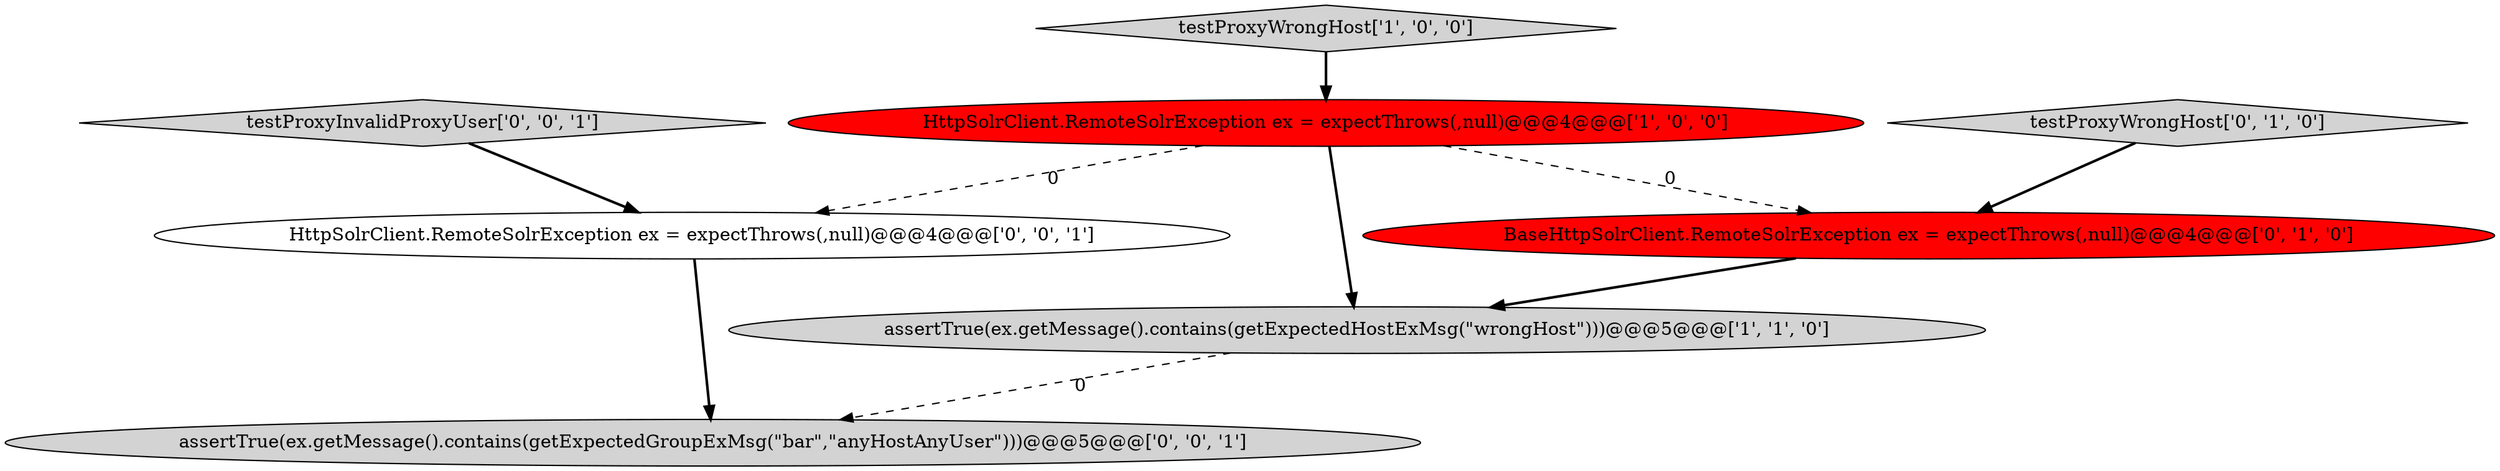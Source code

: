 digraph {
5 [style = filled, label = "testProxyInvalidProxyUser['0', '0', '1']", fillcolor = lightgray, shape = diamond image = "AAA0AAABBB3BBB"];
3 [style = filled, label = "BaseHttpSolrClient.RemoteSolrException ex = expectThrows(,null)@@@4@@@['0', '1', '0']", fillcolor = red, shape = ellipse image = "AAA1AAABBB2BBB"];
1 [style = filled, label = "testProxyWrongHost['1', '0', '0']", fillcolor = lightgray, shape = diamond image = "AAA0AAABBB1BBB"];
2 [style = filled, label = "HttpSolrClient.RemoteSolrException ex = expectThrows(,null)@@@4@@@['1', '0', '0']", fillcolor = red, shape = ellipse image = "AAA1AAABBB1BBB"];
0 [style = filled, label = "assertTrue(ex.getMessage().contains(getExpectedHostExMsg(\"wrongHost\")))@@@5@@@['1', '1', '0']", fillcolor = lightgray, shape = ellipse image = "AAA0AAABBB1BBB"];
6 [style = filled, label = "assertTrue(ex.getMessage().contains(getExpectedGroupExMsg(\"bar\",\"anyHostAnyUser\")))@@@5@@@['0', '0', '1']", fillcolor = lightgray, shape = ellipse image = "AAA0AAABBB3BBB"];
4 [style = filled, label = "testProxyWrongHost['0', '1', '0']", fillcolor = lightgray, shape = diamond image = "AAA0AAABBB2BBB"];
7 [style = filled, label = "HttpSolrClient.RemoteSolrException ex = expectThrows(,null)@@@4@@@['0', '0', '1']", fillcolor = white, shape = ellipse image = "AAA0AAABBB3BBB"];
5->7 [style = bold, label=""];
4->3 [style = bold, label=""];
1->2 [style = bold, label=""];
2->0 [style = bold, label=""];
2->3 [style = dashed, label="0"];
2->7 [style = dashed, label="0"];
3->0 [style = bold, label=""];
7->6 [style = bold, label=""];
0->6 [style = dashed, label="0"];
}
